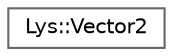 digraph "Graphical Class Hierarchy"
{
 // LATEX_PDF_SIZE
  bgcolor="transparent";
  edge [fontname=Helvetica,fontsize=10,labelfontname=Helvetica,labelfontsize=10];
  node [fontname=Helvetica,fontsize=10,shape=box,height=0.2,width=0.4];
  rankdir="LR";
  Node0 [id="Node000000",label="Lys::Vector2",height=0.2,width=0.4,color="grey40", fillcolor="white", style="filled",URL="$structLys_1_1Vector2.html",tooltip=" "];
}
